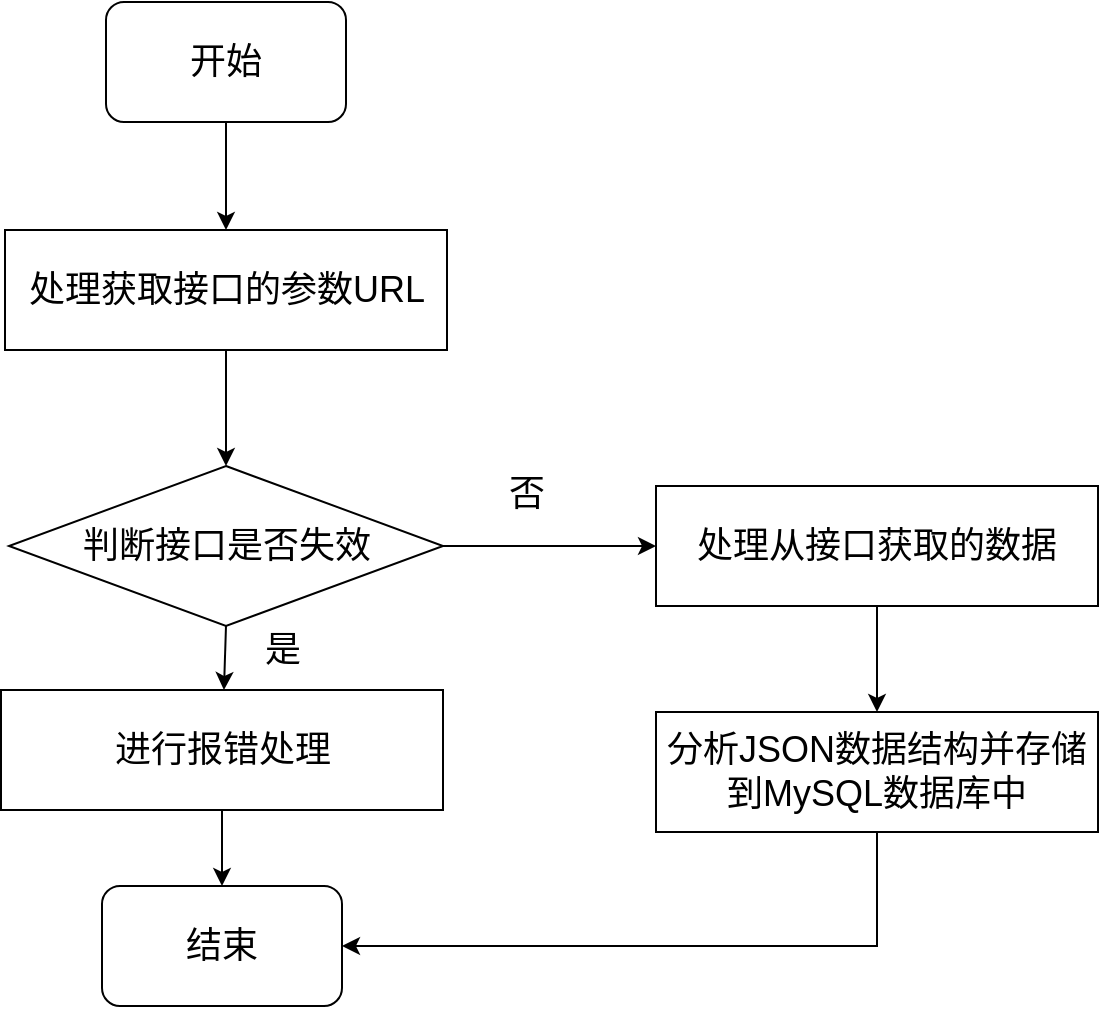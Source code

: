 <mxfile version="21.1.4" type="github">
  <diagram name="第 1 页" id="1xKbcyd4HU7VoUlGYTBE">
    <mxGraphModel dx="1450" dy="546" grid="0" gridSize="10" guides="1" tooltips="1" connect="1" arrows="1" fold="1" page="0" pageScale="1" pageWidth="827" pageHeight="1169" math="0" shadow="0">
      <root>
        <mxCell id="0" />
        <mxCell id="1" parent="0" />
        <mxCell id="9vQLf3wbG68wflDqKVkw-4" style="edgeStyle=none;rounded=0;orthogonalLoop=1;jettySize=auto;html=1;exitX=0.5;exitY=1;exitDx=0;exitDy=0;entryX=0.5;entryY=0;entryDx=0;entryDy=0;" edge="1" parent="1" source="9vQLf3wbG68wflDqKVkw-1" target="9vQLf3wbG68wflDqKVkw-2">
          <mxGeometry relative="1" as="geometry" />
        </mxCell>
        <mxCell id="9vQLf3wbG68wflDqKVkw-1" value="&lt;font style=&quot;font-size: 18px;&quot;&gt;开始&lt;/font&gt;" style="rounded=1;whiteSpace=wrap;html=1;" vertex="1" parent="1">
          <mxGeometry x="-290" y="90" width="120" height="60" as="geometry" />
        </mxCell>
        <mxCell id="9vQLf3wbG68wflDqKVkw-5" style="edgeStyle=none;rounded=0;orthogonalLoop=1;jettySize=auto;html=1;exitX=0.5;exitY=1;exitDx=0;exitDy=0;entryX=0.5;entryY=0;entryDx=0;entryDy=0;" edge="1" parent="1" source="9vQLf3wbG68wflDqKVkw-2" target="9vQLf3wbG68wflDqKVkw-3">
          <mxGeometry relative="1" as="geometry" />
        </mxCell>
        <mxCell id="9vQLf3wbG68wflDqKVkw-2" value="&lt;font style=&quot;font-size: 18px;&quot;&gt;处理获取接口的参数URL&lt;/font&gt;" style="rounded=0;whiteSpace=wrap;html=1;" vertex="1" parent="1">
          <mxGeometry x="-340.5" y="204" width="221" height="60" as="geometry" />
        </mxCell>
        <mxCell id="9vQLf3wbG68wflDqKVkw-12" style="edgeStyle=none;rounded=0;orthogonalLoop=1;jettySize=auto;html=1;exitX=0.5;exitY=1;exitDx=0;exitDy=0;" edge="1" parent="1" source="9vQLf3wbG68wflDqKVkw-3" target="9vQLf3wbG68wflDqKVkw-11">
          <mxGeometry relative="1" as="geometry" />
        </mxCell>
        <mxCell id="9vQLf3wbG68wflDqKVkw-14" style="edgeStyle=none;rounded=0;orthogonalLoop=1;jettySize=auto;html=1;exitX=1;exitY=0.5;exitDx=0;exitDy=0;entryX=0;entryY=0.5;entryDx=0;entryDy=0;" edge="1" parent="1" source="9vQLf3wbG68wflDqKVkw-3" target="9vQLf3wbG68wflDqKVkw-6">
          <mxGeometry relative="1" as="geometry" />
        </mxCell>
        <mxCell id="9vQLf3wbG68wflDqKVkw-3" value="&lt;font style=&quot;font-size: 18px;&quot;&gt;判断接口是否失效&lt;/font&gt;" style="rhombus;whiteSpace=wrap;html=1;" vertex="1" parent="1">
          <mxGeometry x="-338.5" y="322" width="217" height="80" as="geometry" />
        </mxCell>
        <mxCell id="9vQLf3wbG68wflDqKVkw-15" style="edgeStyle=none;rounded=0;orthogonalLoop=1;jettySize=auto;html=1;exitX=0.5;exitY=1;exitDx=0;exitDy=0;" edge="1" parent="1" source="9vQLf3wbG68wflDqKVkw-6" target="9vQLf3wbG68wflDqKVkw-9">
          <mxGeometry relative="1" as="geometry" />
        </mxCell>
        <mxCell id="9vQLf3wbG68wflDqKVkw-6" value="&lt;font style=&quot;font-size: 18px;&quot;&gt;处理从接口获取的数据&lt;/font&gt;" style="rounded=0;whiteSpace=wrap;html=1;" vertex="1" parent="1">
          <mxGeometry x="-15" y="332" width="221" height="60" as="geometry" />
        </mxCell>
        <mxCell id="9vQLf3wbG68wflDqKVkw-8" value="&lt;font style=&quot;font-size: 18px;&quot;&gt;否&lt;/font&gt;" style="text;html=1;align=center;verticalAlign=middle;resizable=0;points=[];autosize=1;strokeColor=none;fillColor=none;" vertex="1" parent="1">
          <mxGeometry x="-98" y="319" width="36" height="34" as="geometry" />
        </mxCell>
        <mxCell id="9vQLf3wbG68wflDqKVkw-16" style="edgeStyle=orthogonalEdgeStyle;rounded=0;orthogonalLoop=1;jettySize=auto;html=1;exitX=0.5;exitY=1;exitDx=0;exitDy=0;entryX=1;entryY=0.5;entryDx=0;entryDy=0;" edge="1" parent="1" source="9vQLf3wbG68wflDqKVkw-9" target="9vQLf3wbG68wflDqKVkw-10">
          <mxGeometry relative="1" as="geometry" />
        </mxCell>
        <mxCell id="9vQLf3wbG68wflDqKVkw-9" value="&lt;font style=&quot;font-size: 18px;&quot;&gt;分析JSON数据结构并存储到MySQL数据库中&lt;/font&gt;" style="rounded=0;whiteSpace=wrap;html=1;" vertex="1" parent="1">
          <mxGeometry x="-15" y="445" width="221" height="60" as="geometry" />
        </mxCell>
        <mxCell id="9vQLf3wbG68wflDqKVkw-10" value="&lt;font style=&quot;font-size: 18px;&quot;&gt;结束&lt;/font&gt;" style="rounded=1;whiteSpace=wrap;html=1;" vertex="1" parent="1">
          <mxGeometry x="-292" y="532" width="120" height="60" as="geometry" />
        </mxCell>
        <mxCell id="9vQLf3wbG68wflDqKVkw-13" style="edgeStyle=none;rounded=0;orthogonalLoop=1;jettySize=auto;html=1;exitX=0.5;exitY=1;exitDx=0;exitDy=0;entryX=0.5;entryY=0;entryDx=0;entryDy=0;" edge="1" parent="1" source="9vQLf3wbG68wflDqKVkw-11" target="9vQLf3wbG68wflDqKVkw-10">
          <mxGeometry relative="1" as="geometry" />
        </mxCell>
        <mxCell id="9vQLf3wbG68wflDqKVkw-11" value="&lt;span style=&quot;font-size: 18px;&quot;&gt;进行报错处理&lt;/span&gt;" style="rounded=0;whiteSpace=wrap;html=1;" vertex="1" parent="1">
          <mxGeometry x="-342.5" y="434" width="221" height="60" as="geometry" />
        </mxCell>
        <mxCell id="9vQLf3wbG68wflDqKVkw-17" value="&lt;font style=&quot;font-size: 18px;&quot;&gt;是&lt;/font&gt;" style="text;html=1;align=center;verticalAlign=middle;resizable=0;points=[];autosize=1;strokeColor=none;fillColor=none;" vertex="1" parent="1">
          <mxGeometry x="-220" y="397" width="36" height="34" as="geometry" />
        </mxCell>
      </root>
    </mxGraphModel>
  </diagram>
</mxfile>
